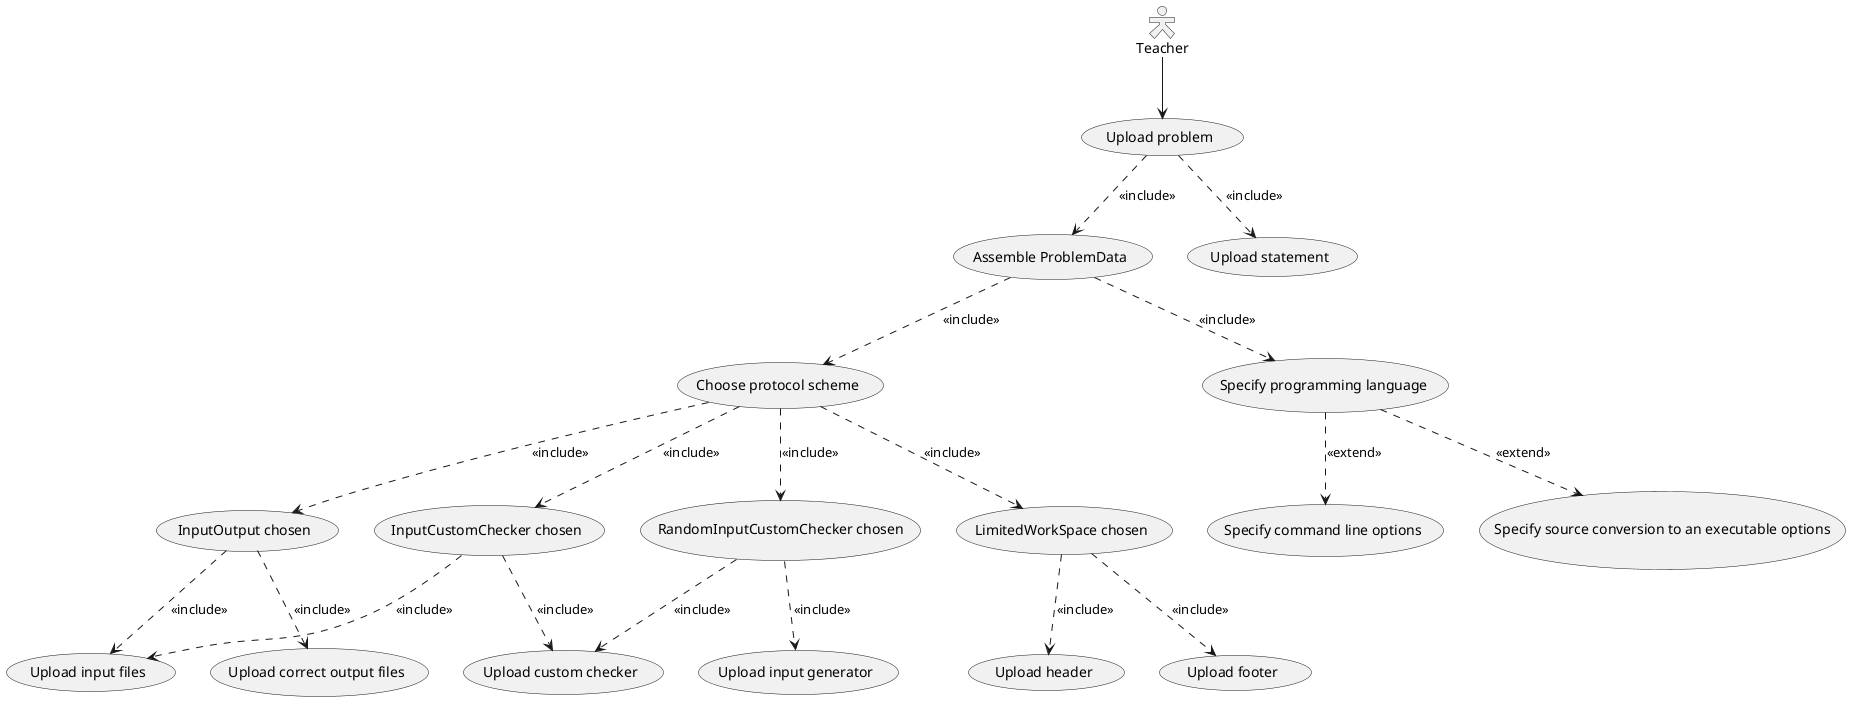 @startuml
'https://plantuml.com/use-case-diagram


'GENERAL
skinparam actorstyle hollow
Teacher --> (Upload problem)

'PROTOCOLS
(Choose protocol scheme) as (Prot)
(Upload problem) ..> (Assemble ProblemData) : <<include>>
(Upload problem) ..> (Upload statement) : <<include>>
(Assemble ProblemData) ..> (Prot) : <<include>>

(InputOutput chosen) as (IO)
    (IO) ..> (Upload input files) : <<include>>
    (IO) ..> (Upload correct output files) : <<include>>


(InputCustomChecker chosen) as (ICC)
    (ICC) ..> (Upload input files) : <<include>>
    (ICC) ..>(Upload custom checker) : <<include>>


(RandomInputCustomChecker chosen) as (RICC)
    (RICC) ..> (Upload input generator) : <<include>>
    (RICC) ..> (Upload custom checker) : <<include>>


(LimitedWorkSpace chosen) as (LWS)
    (LWS) ..> (Upload header) : <<include>>
    (LWS) ..> (Upload footer) : <<include>>


(Prot) ..> (IO) : <<include>>
(Prot) ..> (ICC) : <<include>>
(Prot) ..> (RICC) : <<include>>
(Prot) ..> (LWS) : <<include>>

'LANGUAGE
(Specify programming language) as (Lang)
(Assemble ProblemData) ..> (Lang) : <<include>>

(Lang) ..> (Specify command line options) : <<extend>>
(Lang) ..> (Specify source conversion to an executable options) : <<extend>>


@enduml